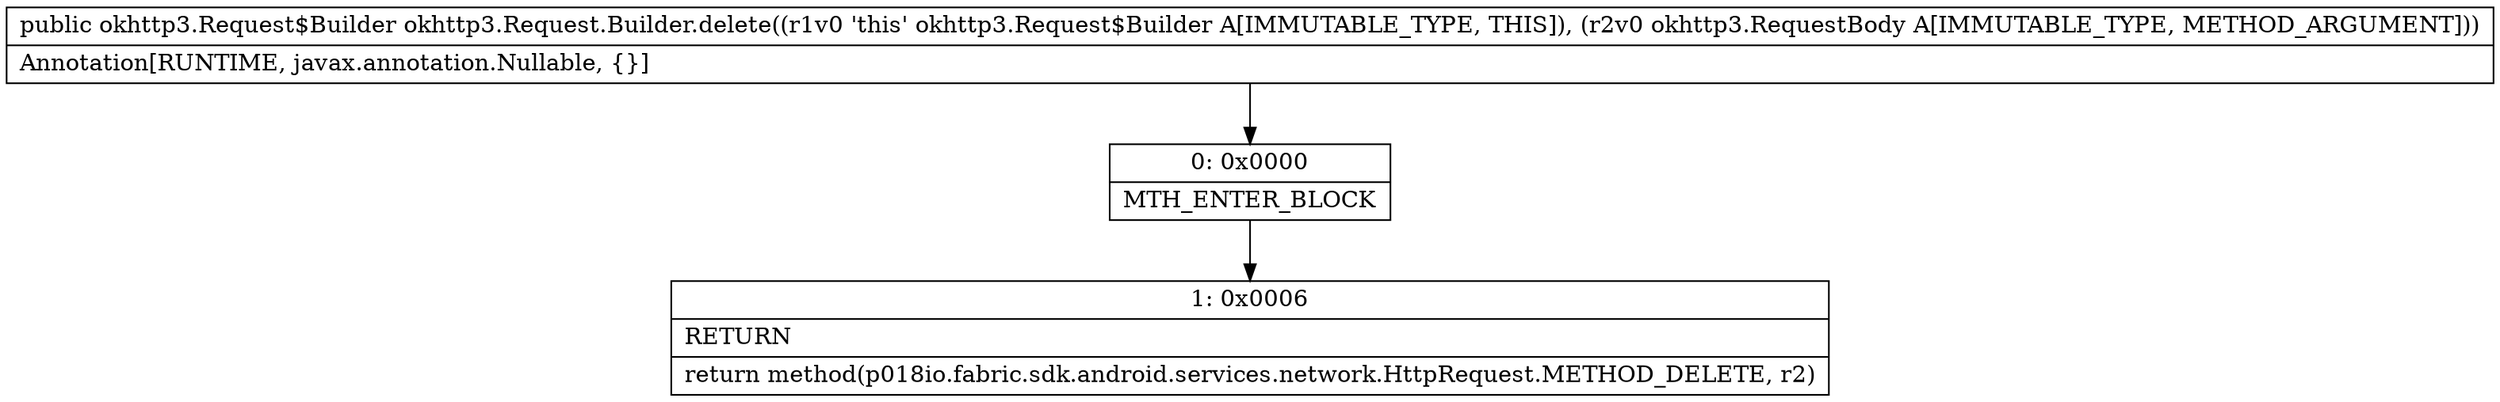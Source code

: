 digraph "CFG forokhttp3.Request.Builder.delete(Lokhttp3\/RequestBody;)Lokhttp3\/Request$Builder;" {
Node_0 [shape=record,label="{0\:\ 0x0000|MTH_ENTER_BLOCK\l}"];
Node_1 [shape=record,label="{1\:\ 0x0006|RETURN\l|return method(p018io.fabric.sdk.android.services.network.HttpRequest.METHOD_DELETE, r2)\l}"];
MethodNode[shape=record,label="{public okhttp3.Request$Builder okhttp3.Request.Builder.delete((r1v0 'this' okhttp3.Request$Builder A[IMMUTABLE_TYPE, THIS]), (r2v0 okhttp3.RequestBody A[IMMUTABLE_TYPE, METHOD_ARGUMENT]))  | Annotation[RUNTIME, javax.annotation.Nullable, \{\}]\l}"];
MethodNode -> Node_0;
Node_0 -> Node_1;
}

